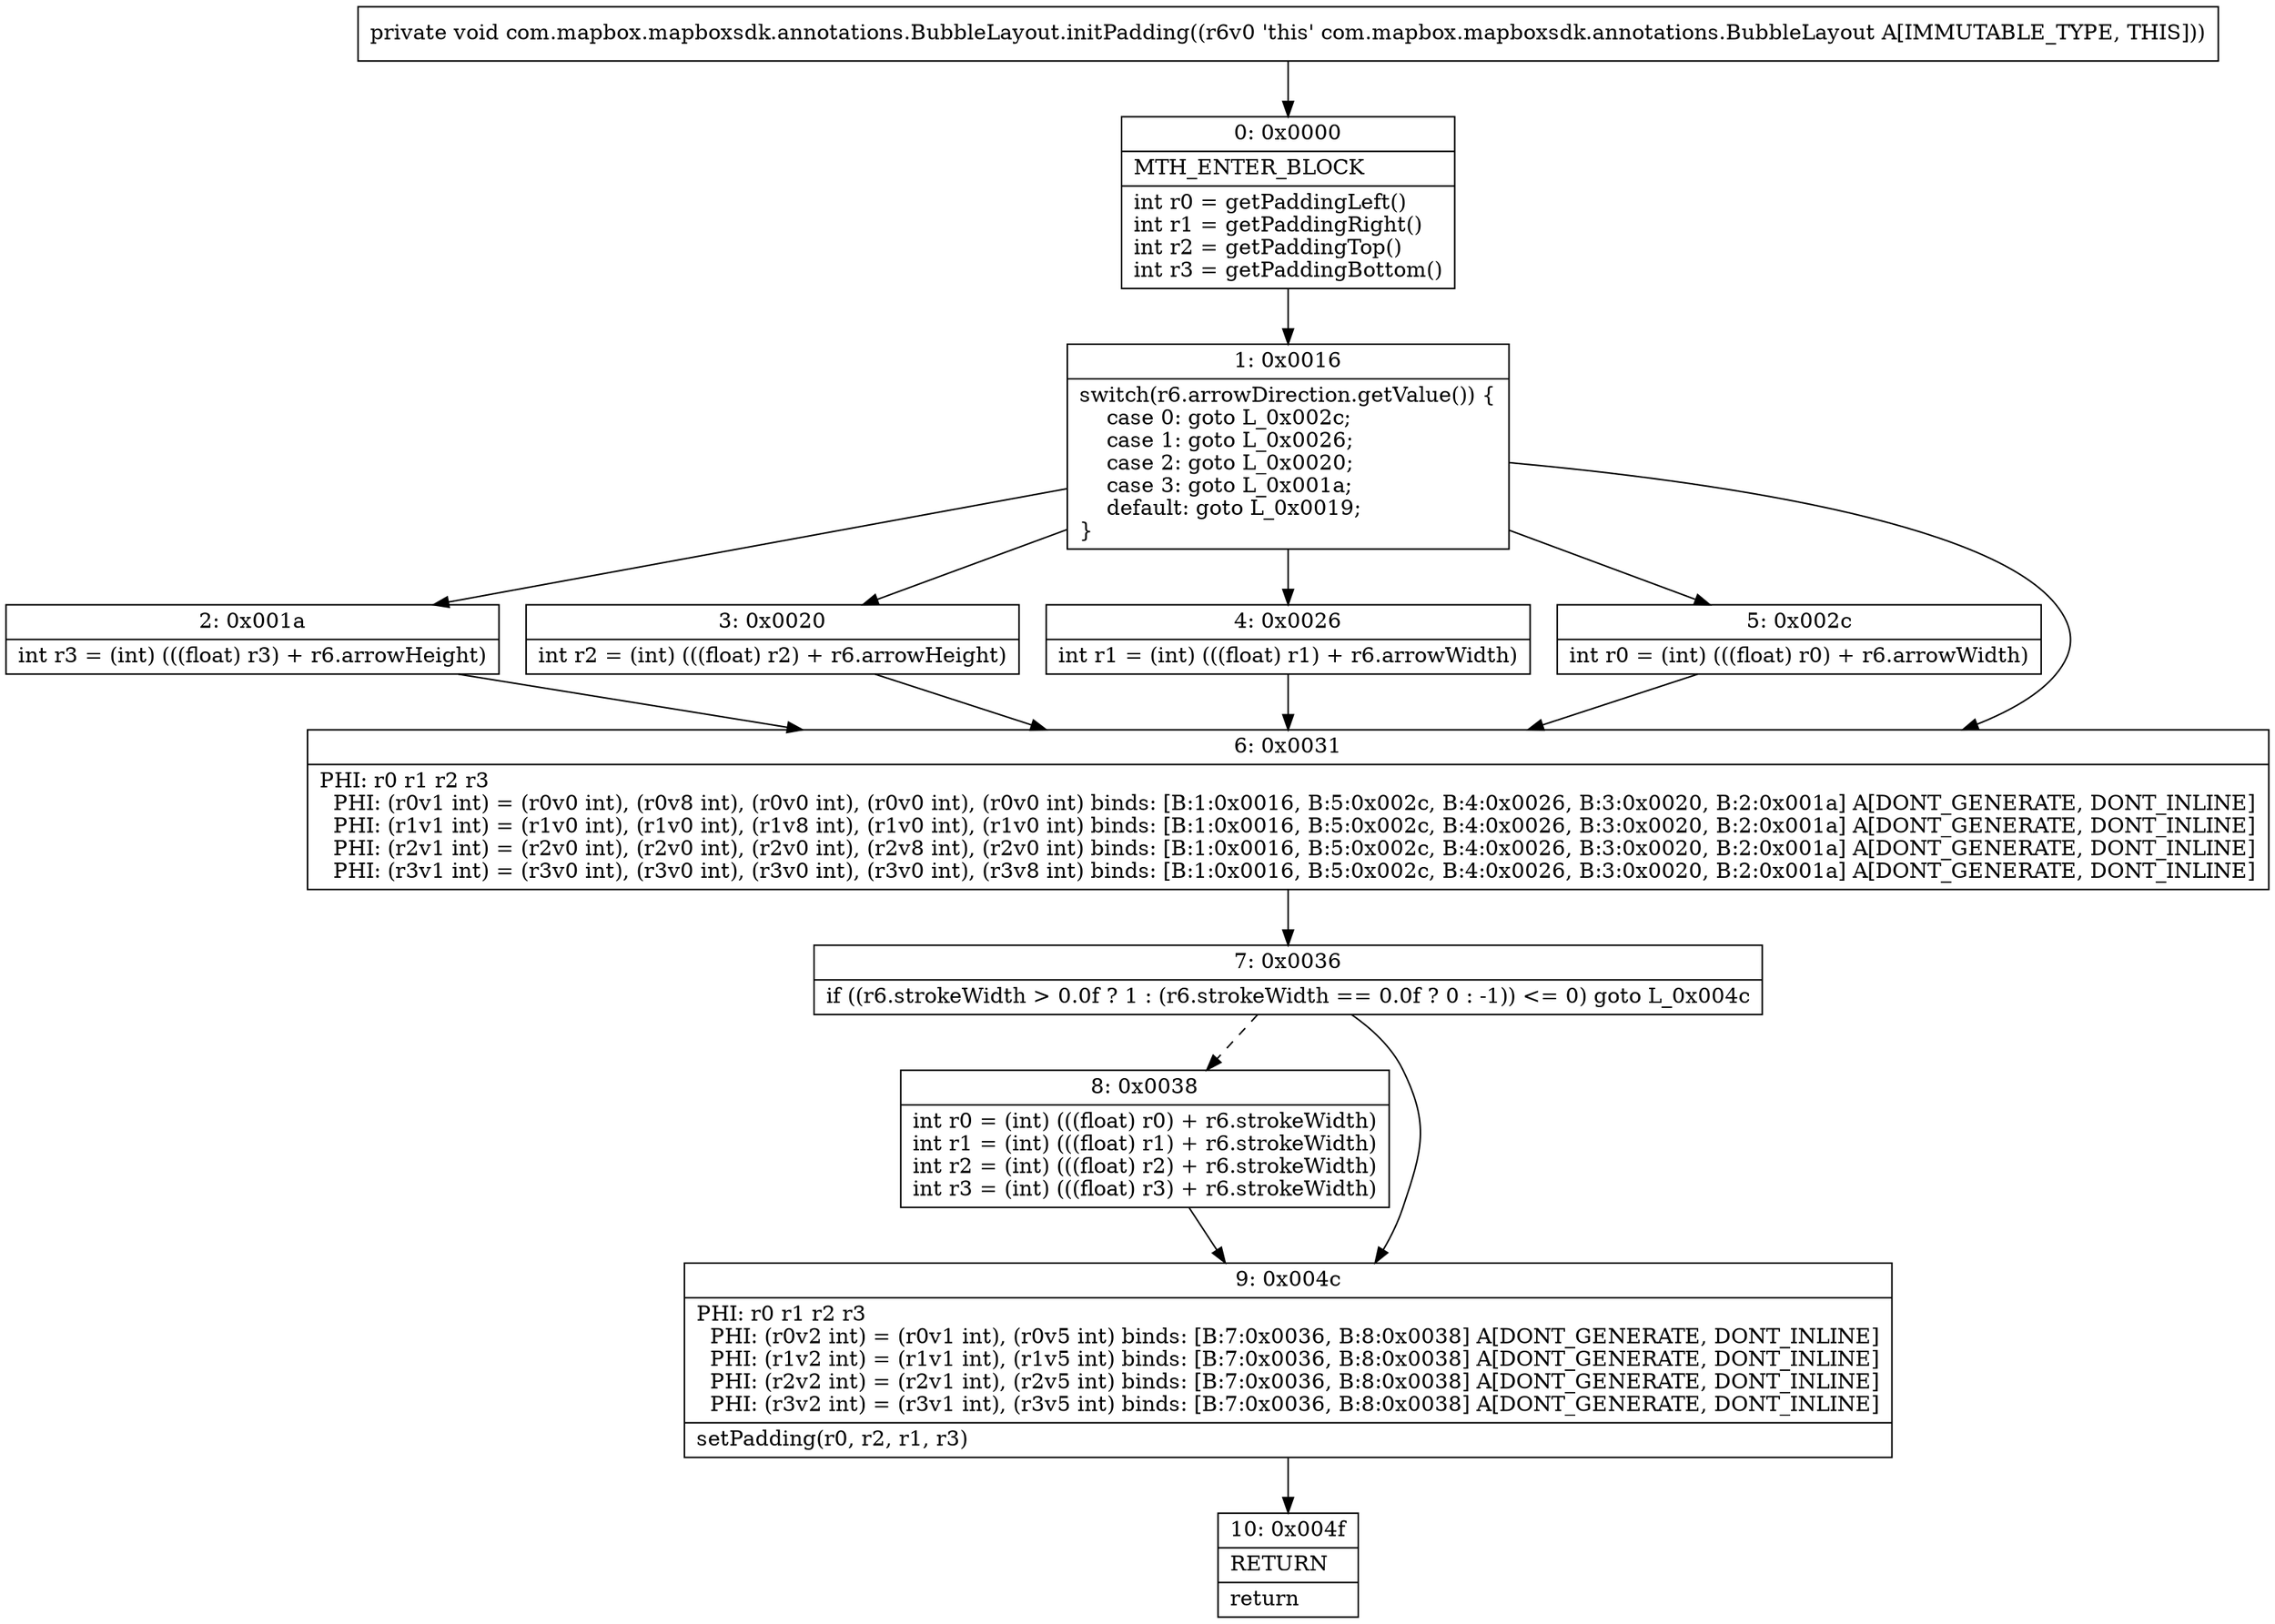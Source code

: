 digraph "CFG forcom.mapbox.mapboxsdk.annotations.BubbleLayout.initPadding()V" {
Node_0 [shape=record,label="{0\:\ 0x0000|MTH_ENTER_BLOCK\l|int r0 = getPaddingLeft()\lint r1 = getPaddingRight()\lint r2 = getPaddingTop()\lint r3 = getPaddingBottom()\l}"];
Node_1 [shape=record,label="{1\:\ 0x0016|switch(r6.arrowDirection.getValue()) \{\l    case 0: goto L_0x002c;\l    case 1: goto L_0x0026;\l    case 2: goto L_0x0020;\l    case 3: goto L_0x001a;\l    default: goto L_0x0019;\l\}\l}"];
Node_2 [shape=record,label="{2\:\ 0x001a|int r3 = (int) (((float) r3) + r6.arrowHeight)\l}"];
Node_3 [shape=record,label="{3\:\ 0x0020|int r2 = (int) (((float) r2) + r6.arrowHeight)\l}"];
Node_4 [shape=record,label="{4\:\ 0x0026|int r1 = (int) (((float) r1) + r6.arrowWidth)\l}"];
Node_5 [shape=record,label="{5\:\ 0x002c|int r0 = (int) (((float) r0) + r6.arrowWidth)\l}"];
Node_6 [shape=record,label="{6\:\ 0x0031|PHI: r0 r1 r2 r3 \l  PHI: (r0v1 int) = (r0v0 int), (r0v8 int), (r0v0 int), (r0v0 int), (r0v0 int) binds: [B:1:0x0016, B:5:0x002c, B:4:0x0026, B:3:0x0020, B:2:0x001a] A[DONT_GENERATE, DONT_INLINE]\l  PHI: (r1v1 int) = (r1v0 int), (r1v0 int), (r1v8 int), (r1v0 int), (r1v0 int) binds: [B:1:0x0016, B:5:0x002c, B:4:0x0026, B:3:0x0020, B:2:0x001a] A[DONT_GENERATE, DONT_INLINE]\l  PHI: (r2v1 int) = (r2v0 int), (r2v0 int), (r2v0 int), (r2v8 int), (r2v0 int) binds: [B:1:0x0016, B:5:0x002c, B:4:0x0026, B:3:0x0020, B:2:0x001a] A[DONT_GENERATE, DONT_INLINE]\l  PHI: (r3v1 int) = (r3v0 int), (r3v0 int), (r3v0 int), (r3v0 int), (r3v8 int) binds: [B:1:0x0016, B:5:0x002c, B:4:0x0026, B:3:0x0020, B:2:0x001a] A[DONT_GENERATE, DONT_INLINE]\l}"];
Node_7 [shape=record,label="{7\:\ 0x0036|if ((r6.strokeWidth \> 0.0f ? 1 : (r6.strokeWidth == 0.0f ? 0 : \-1)) \<= 0) goto L_0x004c\l}"];
Node_8 [shape=record,label="{8\:\ 0x0038|int r0 = (int) (((float) r0) + r6.strokeWidth)\lint r1 = (int) (((float) r1) + r6.strokeWidth)\lint r2 = (int) (((float) r2) + r6.strokeWidth)\lint r3 = (int) (((float) r3) + r6.strokeWidth)\l}"];
Node_9 [shape=record,label="{9\:\ 0x004c|PHI: r0 r1 r2 r3 \l  PHI: (r0v2 int) = (r0v1 int), (r0v5 int) binds: [B:7:0x0036, B:8:0x0038] A[DONT_GENERATE, DONT_INLINE]\l  PHI: (r1v2 int) = (r1v1 int), (r1v5 int) binds: [B:7:0x0036, B:8:0x0038] A[DONT_GENERATE, DONT_INLINE]\l  PHI: (r2v2 int) = (r2v1 int), (r2v5 int) binds: [B:7:0x0036, B:8:0x0038] A[DONT_GENERATE, DONT_INLINE]\l  PHI: (r3v2 int) = (r3v1 int), (r3v5 int) binds: [B:7:0x0036, B:8:0x0038] A[DONT_GENERATE, DONT_INLINE]\l|setPadding(r0, r2, r1, r3)\l}"];
Node_10 [shape=record,label="{10\:\ 0x004f|RETURN\l|return\l}"];
MethodNode[shape=record,label="{private void com.mapbox.mapboxsdk.annotations.BubbleLayout.initPadding((r6v0 'this' com.mapbox.mapboxsdk.annotations.BubbleLayout A[IMMUTABLE_TYPE, THIS])) }"];
MethodNode -> Node_0;
Node_0 -> Node_1;
Node_1 -> Node_2;
Node_1 -> Node_3;
Node_1 -> Node_4;
Node_1 -> Node_5;
Node_1 -> Node_6;
Node_2 -> Node_6;
Node_3 -> Node_6;
Node_4 -> Node_6;
Node_5 -> Node_6;
Node_6 -> Node_7;
Node_7 -> Node_8[style=dashed];
Node_7 -> Node_9;
Node_8 -> Node_9;
Node_9 -> Node_10;
}

